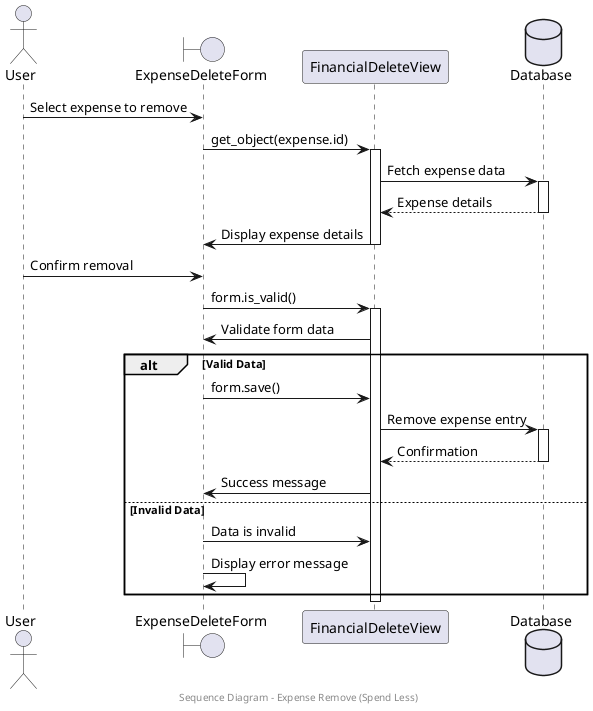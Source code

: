 @startuml
actor user as "User"
boundary form as "ExpenseDeleteForm"
participant view as "FinancialDeleteView"
database db as "Database"

user -> form: Select expense to remove
form -> view: get_object(expense.id)
activate view
view -> db: Fetch expense data
activate db
db --> view: Expense details
deactivate db
view -> form: Display expense details
deactivate view

user -> form: Confirm removal
form -> view: form.is_valid()
activate view
view -> form: Validate form data
alt Valid Data
    form -> view: form.save()
    view -> db: Remove expense entry
    activate db
    db --> view: Confirmation
    deactivate db
    view -> form: Success message
else Invalid Data
    form -> view: Data is invalid
    form -> form: Display error message
end
deactivate view

footer Sequence Diagram - Expense Remove (Spend Less)

@enduml
